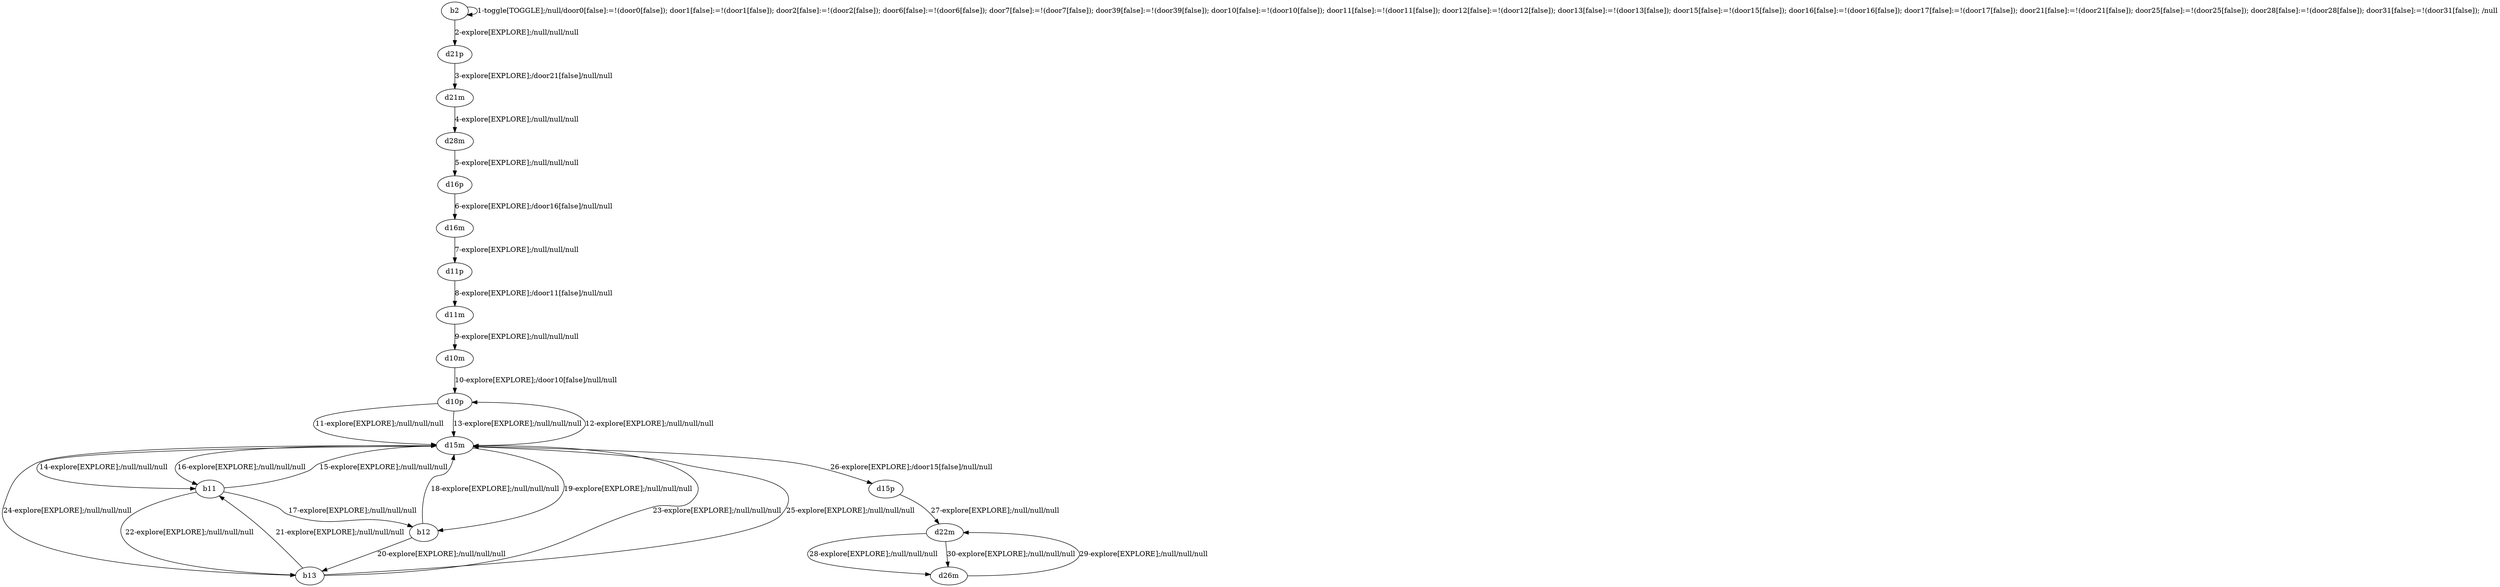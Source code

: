 # Total number of goals covered by this test: 1
# d15m --> d10p

digraph g {
"b2" -> "b2" [label = "1-toggle[TOGGLE];/null/door0[false]:=!(door0[false]); door1[false]:=!(door1[false]); door2[false]:=!(door2[false]); door6[false]:=!(door6[false]); door7[false]:=!(door7[false]); door39[false]:=!(door39[false]); door10[false]:=!(door10[false]); door11[false]:=!(door11[false]); door12[false]:=!(door12[false]); door13[false]:=!(door13[false]); door15[false]:=!(door15[false]); door16[false]:=!(door16[false]); door17[false]:=!(door17[false]); door21[false]:=!(door21[false]); door25[false]:=!(door25[false]); door28[false]:=!(door28[false]); door31[false]:=!(door31[false]); /null"];
"b2" -> "d21p" [label = "2-explore[EXPLORE];/null/null/null"];
"d21p" -> "d21m" [label = "3-explore[EXPLORE];/door21[false]/null/null"];
"d21m" -> "d28m" [label = "4-explore[EXPLORE];/null/null/null"];
"d28m" -> "d16p" [label = "5-explore[EXPLORE];/null/null/null"];
"d16p" -> "d16m" [label = "6-explore[EXPLORE];/door16[false]/null/null"];
"d16m" -> "d11p" [label = "7-explore[EXPLORE];/null/null/null"];
"d11p" -> "d11m" [label = "8-explore[EXPLORE];/door11[false]/null/null"];
"d11m" -> "d10m" [label = "9-explore[EXPLORE];/null/null/null"];
"d10m" -> "d10p" [label = "10-explore[EXPLORE];/door10[false]/null/null"];
"d10p" -> "d15m" [label = "11-explore[EXPLORE];/null/null/null"];
"d15m" -> "d10p" [label = "12-explore[EXPLORE];/null/null/null"];
"d10p" -> "d15m" [label = "13-explore[EXPLORE];/null/null/null"];
"d15m" -> "b11" [label = "14-explore[EXPLORE];/null/null/null"];
"b11" -> "d15m" [label = "15-explore[EXPLORE];/null/null/null"];
"d15m" -> "b11" [label = "16-explore[EXPLORE];/null/null/null"];
"b11" -> "b12" [label = "17-explore[EXPLORE];/null/null/null"];
"b12" -> "d15m" [label = "18-explore[EXPLORE];/null/null/null"];
"d15m" -> "b12" [label = "19-explore[EXPLORE];/null/null/null"];
"b12" -> "b13" [label = "20-explore[EXPLORE];/null/null/null"];
"b13" -> "b11" [label = "21-explore[EXPLORE];/null/null/null"];
"b11" -> "b13" [label = "22-explore[EXPLORE];/null/null/null"];
"b13" -> "d15m" [label = "23-explore[EXPLORE];/null/null/null"];
"d15m" -> "b13" [label = "24-explore[EXPLORE];/null/null/null"];
"b13" -> "d15m" [label = "25-explore[EXPLORE];/null/null/null"];
"d15m" -> "d15p" [label = "26-explore[EXPLORE];/door15[false]/null/null"];
"d15p" -> "d22m" [label = "27-explore[EXPLORE];/null/null/null"];
"d22m" -> "d26m" [label = "28-explore[EXPLORE];/null/null/null"];
"d26m" -> "d22m" [label = "29-explore[EXPLORE];/null/null/null"];
"d22m" -> "d26m" [label = "30-explore[EXPLORE];/null/null/null"];
}